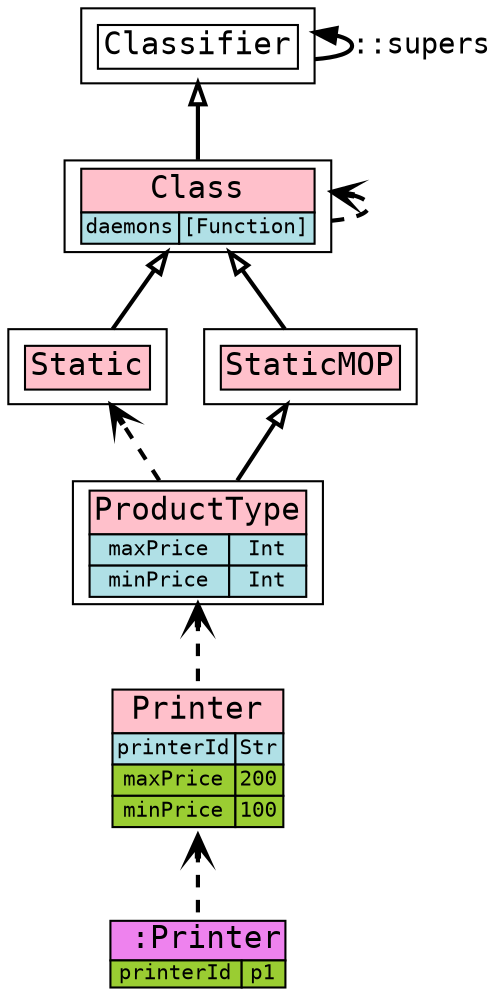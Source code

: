 digraph {
  rankdir="BT"
0[label=<<table BORDER="0" CELLBORDER="1" CELLSPACING="0" CELLPADDING="1"><tr><td bgcolor="pink" colspan="2"><font face="INCONSOLATA" point-size="15">Printer</font></td></tr><tr> <td bgcolor="powderblue"><font point-size="10" face="INCONSOLATA">printerId</font></td><td bgcolor="powderblue"><font point-size="10" face="INCONSOLATA">Str</font></td></tr><tr> <td bgcolor="yellowgreen"><font point-size="10" face="INCONSOLATA">maxPrice</font></td><td bgcolor="yellowgreen"><font point-size="10" face="INCONSOLATA">200</font></td></tr><tr> <td bgcolor="yellowgreen"><font point-size="10" face="INCONSOLATA">minPrice</font></td><td bgcolor="yellowgreen"><font point-size="10" face="INCONSOLATA">100</font></td></tr></table>>,shape=none];
1[label=<<table BORDER="0" CELLBORDER="1" CELLSPACING="0" CELLPADDING="1"><tr><td bgcolor="pink" colspan="2"><font face="INCONSOLATA" point-size="15">ProductType</font></td></tr><tr> <td bgcolor="powderblue"><font point-size="10" face="INCONSOLATA">maxPrice</font></td><td bgcolor="powderblue"><font point-size="10" face="INCONSOLATA">Int</font></td></tr><tr> <td bgcolor="powderblue"><font point-size="10" face="INCONSOLATA">minPrice</font></td><td bgcolor="powderblue"><font point-size="10" face="INCONSOLATA">Int</font></td></tr></table>>,shape=box];
2[label=<<table BORDER="0" CELLBORDER="1" CELLSPACING="0" CELLPADDING="1"><tr><td bgcolor="pink" colspan="2"><font face="INCONSOLATA" point-size="15">Static</font></td></tr></table>>,shape=box];
3[label=<<table BORDER="0" CELLBORDER="1" CELLSPACING="0" CELLPADDING="1"><tr><td bgcolor="pink" colspan="2"><font face="INCONSOLATA" point-size="15">Class</font></td></tr><tr> <td bgcolor="powderblue"><font point-size="10" face="INCONSOLATA">daemons</font></td><td bgcolor="powderblue"><font point-size="10" face="INCONSOLATA">[Function]</font></td></tr></table>>,shape=box];
4[label=<<table BORDER="0" CELLBORDER="1" CELLSPACING="0" CELLPADDING="1"><tr><td bgcolor="white" colspan="2"><font face="INCONSOLATA" point-size="15">Classifier</font></td></tr></table>>,shape=box];
5[label=<<table BORDER="0" CELLBORDER="1" CELLSPACING="0" CELLPADDING="1"><tr><td bgcolor="pink" colspan="2"><font face="INCONSOLATA" point-size="15">StaticMOP</font></td></tr></table>>,shape=box];
6[label=<<table BORDER="0" CELLBORDER="1" CELLSPACING="0" CELLPADDING="0"><tr><td bgcolor="violet" colspan="2"><font face="INCONSOLATA" point-size="15"> :Printer</font></td></tr><tr> <td bgcolor="yellowgreen"><font point-size="10" face="INCONSOLATA">printerId</font></td><td bgcolor="yellowgreen"><font point-size="10" face="INCONSOLATA">p1</font></td></tr></table>>,shape=none];
3 -> 3[penwidth="2" style=dashed arrowhead=vee];
4 -> 4[penwidth="2" label=<<font face="INCONSOLATA">::supers</font>>];
3 -> 4[penwidth="2" arrowhead=empty];
2 -> 3[penwidth="2" arrowhead=empty];
1 -> 2[penwidth="2" style=dashed arrowhead=vee];
5 -> 3[penwidth="2" arrowhead=empty];
1 -> 5[penwidth="2" arrowhead=empty];
0 -> 1[penwidth="2" style=dashed arrowhead=vee];
6 -> 0[penwidth="2" style=dashed arrowhead=vee];
}
